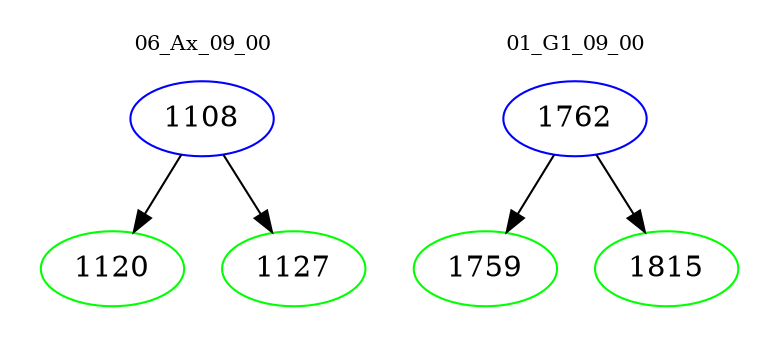 digraph{
subgraph cluster_0 {
color = white
label = "06_Ax_09_00";
fontsize=10;
T0_1108 [label="1108", color="blue"]
T0_1108 -> T0_1120 [color="black"]
T0_1120 [label="1120", color="green"]
T0_1108 -> T0_1127 [color="black"]
T0_1127 [label="1127", color="green"]
}
subgraph cluster_1 {
color = white
label = "01_G1_09_00";
fontsize=10;
T1_1762 [label="1762", color="blue"]
T1_1762 -> T1_1759 [color="black"]
T1_1759 [label="1759", color="green"]
T1_1762 -> T1_1815 [color="black"]
T1_1815 [label="1815", color="green"]
}
}
